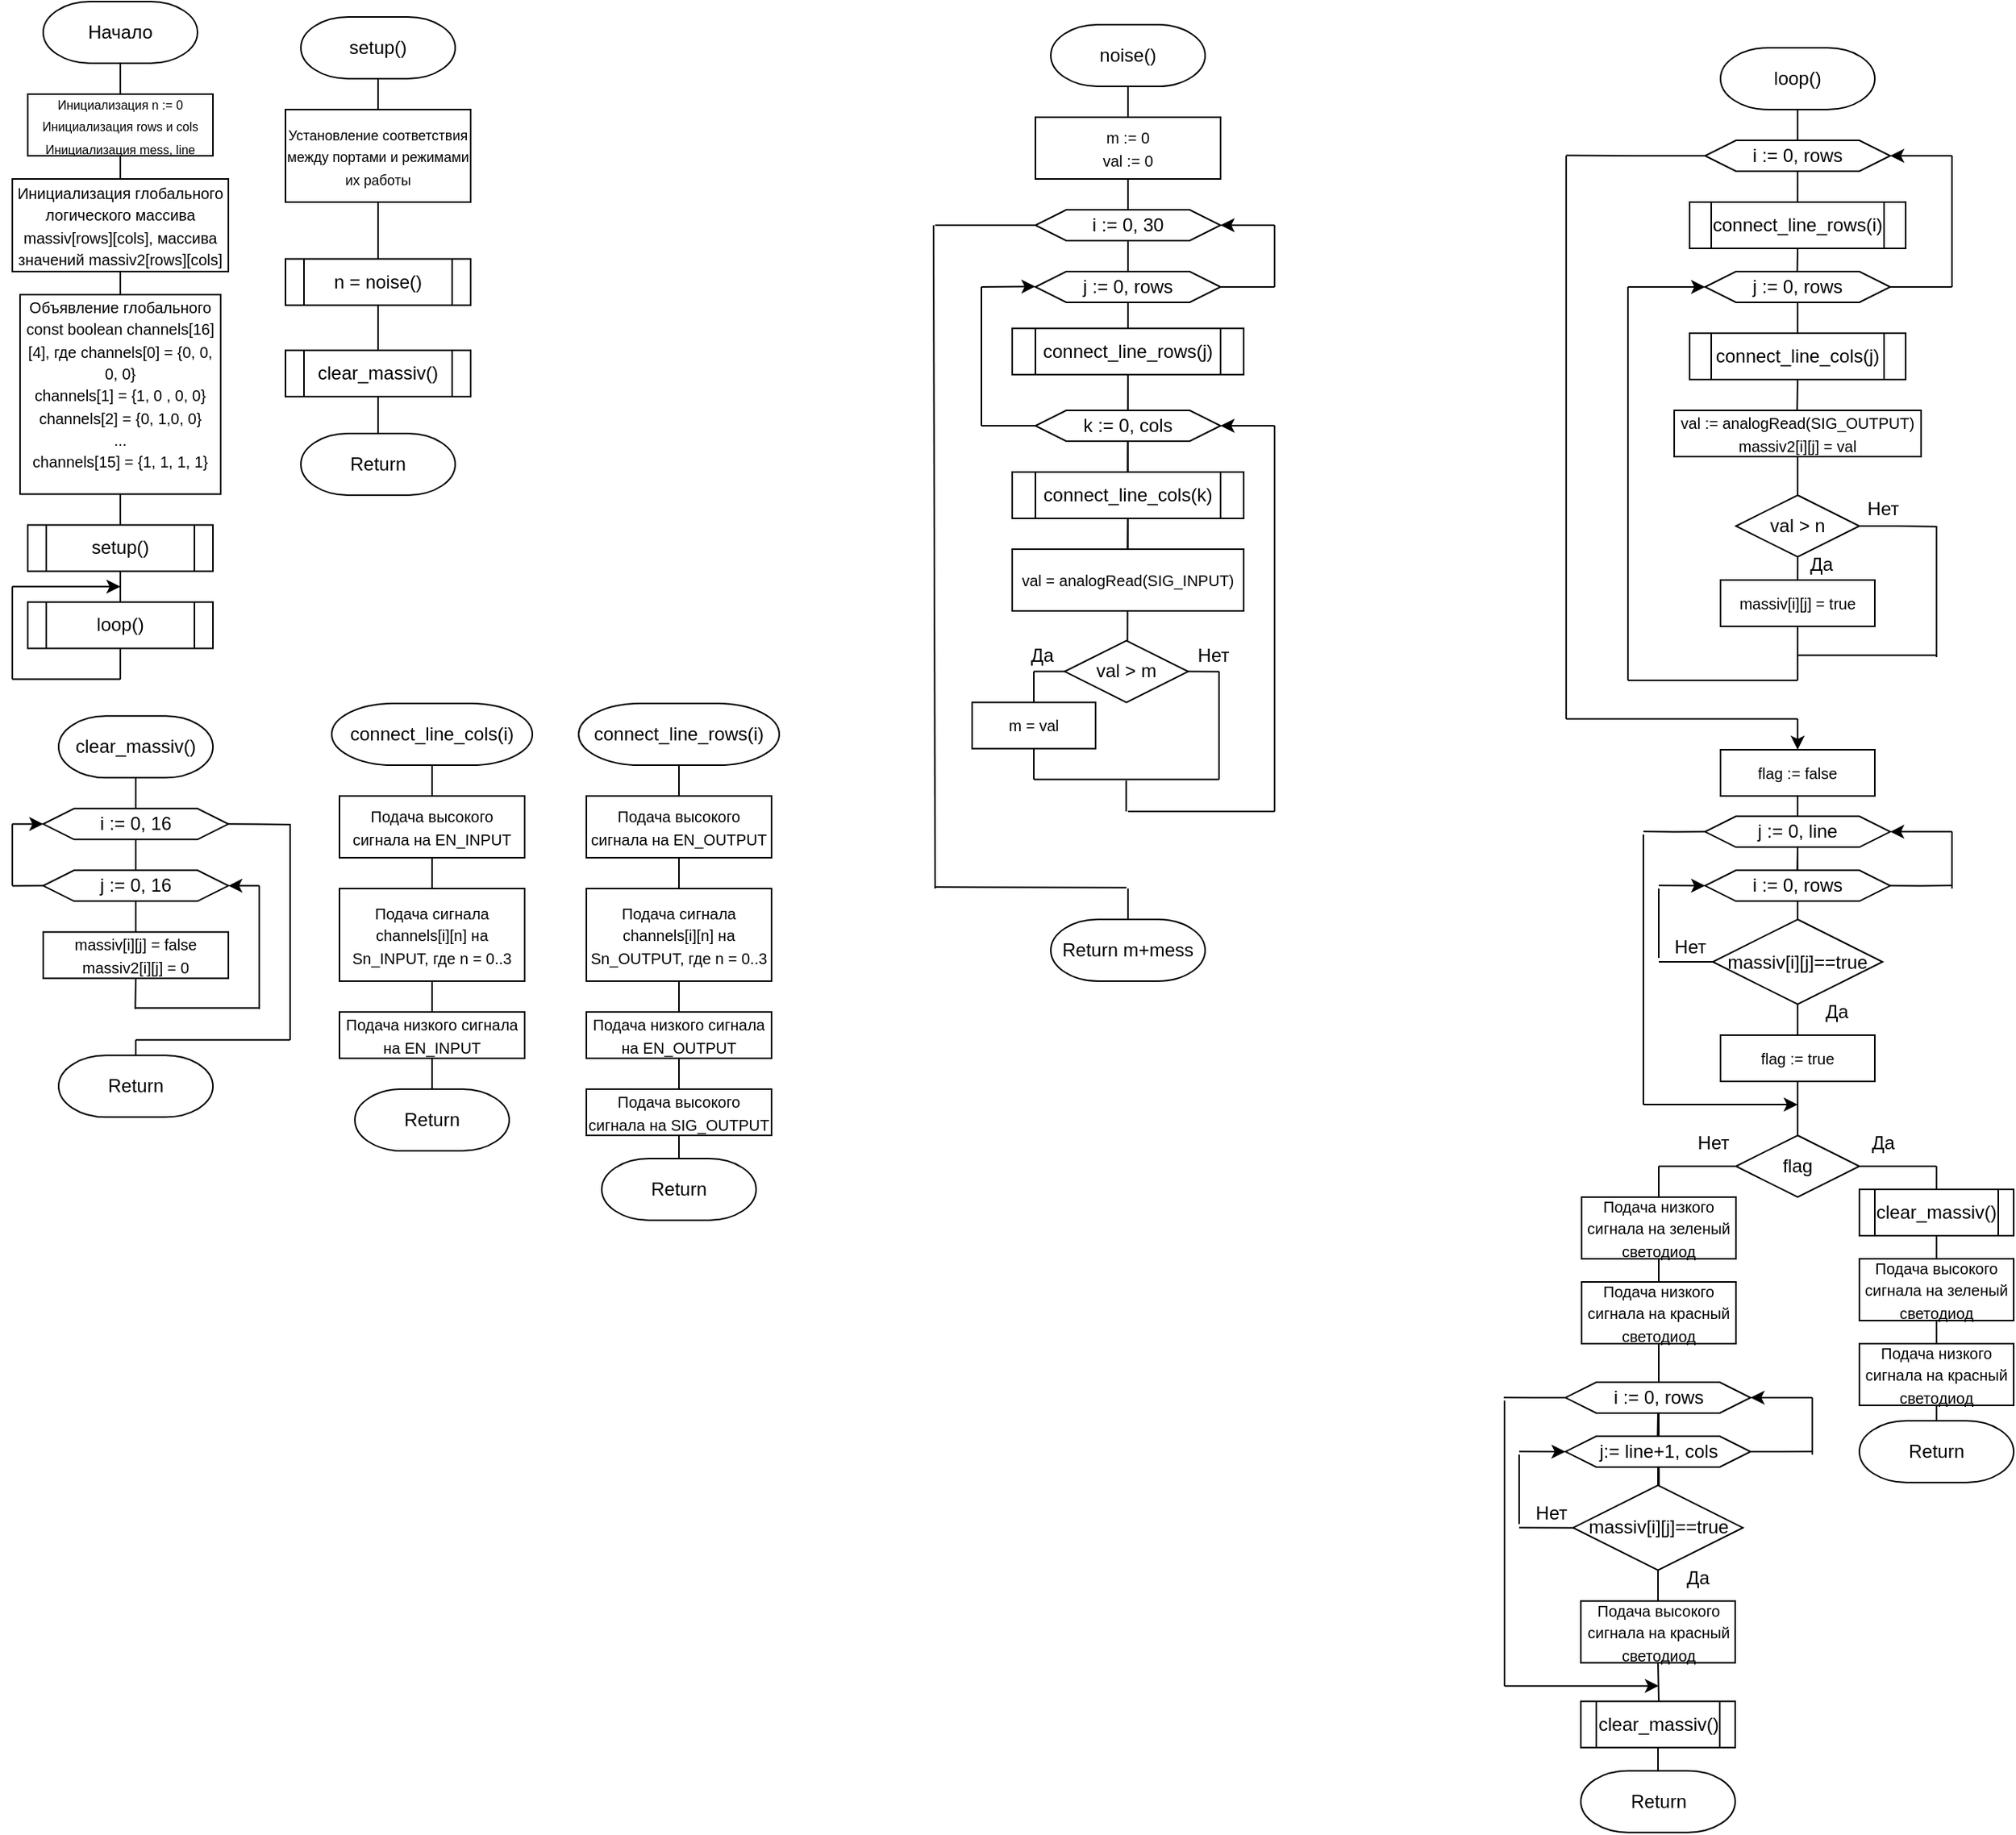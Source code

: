 <mxfile version="16.0.0" type="device"><diagram id="8kyTUhNMCRyWUVqVg9xm" name="Page-1"><mxGraphModel dx="2306" dy="1532" grid="1" gridSize="5" guides="1" tooltips="1" connect="1" arrows="1" fold="1" page="1" pageScale="1" pageWidth="827" pageHeight="1169" math="0" shadow="0"><root><mxCell id="0"/><mxCell id="1" parent="0"/><mxCell id="zZtaFJtEICCM5j9h15Vh-9" style="edgeStyle=orthogonalEdgeStyle;rounded=0;orthogonalLoop=1;jettySize=auto;html=1;entryX=0.5;entryY=0;entryDx=0;entryDy=0;endArrow=none;endFill=0;" parent="1" source="zZtaFJtEICCM5j9h15Vh-1" target="zZtaFJtEICCM5j9h15Vh-8" edge="1"><mxGeometry relative="1" as="geometry"/></mxCell><mxCell id="zZtaFJtEICCM5j9h15Vh-1" value="Начало" style="strokeWidth=1;html=1;shape=mxgraph.flowchart.terminator;whiteSpace=wrap;" parent="1" vertex="1"><mxGeometry x="-807" y="-10" width="100" height="40" as="geometry"/></mxCell><mxCell id="zZtaFJtEICCM5j9h15Vh-5" style="edgeStyle=orthogonalEdgeStyle;rounded=0;orthogonalLoop=1;jettySize=auto;html=1;exitX=0.5;exitY=1;exitDx=0;exitDy=0;exitPerimeter=0;entryX=0.5;entryY=0;entryDx=0;entryDy=0;endArrow=none;endFill=0;" parent="1" source="zZtaFJtEICCM5j9h15Vh-3" target="zZtaFJtEICCM5j9h15Vh-4" edge="1"><mxGeometry relative="1" as="geometry"/></mxCell><mxCell id="zZtaFJtEICCM5j9h15Vh-3" value="setup()" style="strokeWidth=1;html=1;shape=mxgraph.flowchart.terminator;whiteSpace=wrap;" parent="1" vertex="1"><mxGeometry x="-640" width="100" height="40" as="geometry"/></mxCell><mxCell id="zZtaFJtEICCM5j9h15Vh-7" style="edgeStyle=orthogonalEdgeStyle;rounded=0;orthogonalLoop=1;jettySize=auto;html=1;exitX=0.5;exitY=1;exitDx=0;exitDy=0;entryX=0.5;entryY=0;entryDx=0;entryDy=0;endArrow=none;endFill=0;" parent="1" source="zZtaFJtEICCM5j9h15Vh-4" target="zZtaFJtEICCM5j9h15Vh-6" edge="1"><mxGeometry relative="1" as="geometry"/></mxCell><mxCell id="zZtaFJtEICCM5j9h15Vh-4" value="&lt;font style=&quot;font-size: 9px&quot;&gt;Инициирование последовательного канала передачи со скоростью 9600 бод&lt;/font&gt;" style="rounded=0;whiteSpace=wrap;html=1;strokeWidth=1;" parent="1" vertex="1"><mxGeometry x="-650" y="60" width="120" height="60" as="geometry"/></mxCell><mxCell id="zZtaFJtEICCM5j9h15Vh-14" style="edgeStyle=orthogonalEdgeStyle;rounded=0;orthogonalLoop=1;jettySize=auto;html=1;exitX=0.5;exitY=1;exitDx=0;exitDy=0;entryX=0.5;entryY=0;entryDx=0;entryDy=0;endArrow=none;endFill=0;" parent="1" source="zZtaFJtEICCM5j9h15Vh-6" target="zZtaFJtEICCM5j9h15Vh-11" edge="1"><mxGeometry relative="1" as="geometry"/></mxCell><mxCell id="zZtaFJtEICCM5j9h15Vh-6" value="&lt;font style=&quot;font-size: 9px&quot;&gt;Установление соответствия между портами и режимами их работы&lt;/font&gt;" style="rounded=0;whiteSpace=wrap;html=1;strokeWidth=1;" parent="1" vertex="1"><mxGeometry x="-650" y="60" width="120" height="60" as="geometry"/></mxCell><mxCell id="zZtaFJtEICCM5j9h15Vh-13" style="edgeStyle=orthogonalEdgeStyle;rounded=0;orthogonalLoop=1;jettySize=auto;html=1;exitX=0.5;exitY=1;exitDx=0;exitDy=0;entryX=0.5;entryY=0;entryDx=0;entryDy=0;endArrow=none;endFill=0;" parent="1" source="zZtaFJtEICCM5j9h15Vh-8" target="zZtaFJtEICCM5j9h15Vh-12" edge="1"><mxGeometry relative="1" as="geometry"/></mxCell><mxCell id="zZtaFJtEICCM5j9h15Vh-8" value="&lt;font style=&quot;font-size: 8px&quot;&gt;Инициализация n := 0&lt;br&gt;Инициализация&amp;nbsp;rows и cols&lt;br&gt;Инициализация&amp;nbsp;mess, line&lt;br&gt;&lt;/font&gt;" style="rounded=0;whiteSpace=wrap;html=1;strokeWidth=1;" parent="1" vertex="1"><mxGeometry x="-817" y="50" width="120" height="40" as="geometry"/></mxCell><mxCell id="zZtaFJtEICCM5j9h15Vh-16" style="edgeStyle=orthogonalEdgeStyle;rounded=0;orthogonalLoop=1;jettySize=auto;html=1;exitX=0.5;exitY=1;exitDx=0;exitDy=0;entryX=0.5;entryY=0;entryDx=0;entryDy=0;entryPerimeter=0;endArrow=none;endFill=0;" parent="1" source="zZtaFJtEICCM5j9h15Vh-11" target="zZtaFJtEICCM5j9h15Vh-15" edge="1"><mxGeometry relative="1" as="geometry"/></mxCell><mxCell id="zZtaFJtEICCM5j9h15Vh-11" value="clear_massiv()" style="shape=process;whiteSpace=wrap;html=1;backgroundOutline=1;strokeWidth=1;" parent="1" vertex="1"><mxGeometry x="-650" y="216.12" width="120" height="30" as="geometry"/></mxCell><mxCell id="zZtaFJtEICCM5j9h15Vh-64" style="edgeStyle=orthogonalEdgeStyle;rounded=0;orthogonalLoop=1;jettySize=auto;html=1;exitX=0.5;exitY=1;exitDx=0;exitDy=0;endArrow=none;endFill=0;startArrow=none;" parent="1" source="xF6emcSsk-DBrakqkhx1-1" edge="1"><mxGeometry relative="1" as="geometry"><mxPoint x="-757" y="429.29" as="targetPoint"/></mxGeometry></mxCell><mxCell id="zZtaFJtEICCM5j9h15Vh-12" value="&lt;font size=&quot;1&quot;&gt;Объявление глобального const boolean channels[16][4], где channels[0] = {0, 0, 0, 0}&lt;br&gt;channels[1] = {1, 0 , 0, 0}&lt;br&gt;channels[2] = {0, 1,0, 0}&lt;br&gt;...&lt;br&gt;&lt;/font&gt;&lt;span style=&quot;font-size: x-small&quot;&gt;channels[15] = {1, 1, 1, 1}&lt;/span&gt;&lt;font size=&quot;1&quot;&gt;&lt;br&gt;&lt;br&gt;&lt;/font&gt;" style="rounded=0;whiteSpace=wrap;html=1;strokeWidth=1;" parent="1" vertex="1"><mxGeometry x="-822" y="180" width="130" height="129.29" as="geometry"/></mxCell><mxCell id="zZtaFJtEICCM5j9h15Vh-15" value="Return" style="strokeWidth=1;html=1;shape=mxgraph.flowchart.terminator;whiteSpace=wrap;" parent="1" vertex="1"><mxGeometry x="-640" y="270" width="100" height="40" as="geometry"/></mxCell><mxCell id="zZtaFJtEICCM5j9h15Vh-19" style="edgeStyle=orthogonalEdgeStyle;rounded=0;orthogonalLoop=1;jettySize=auto;html=1;entryX=0.5;entryY=0;entryDx=0;entryDy=0;endArrow=none;endFill=0;" parent="1" source="zZtaFJtEICCM5j9h15Vh-17" target="zZtaFJtEICCM5j9h15Vh-18" edge="1"><mxGeometry relative="1" as="geometry"/></mxCell><mxCell id="zZtaFJtEICCM5j9h15Vh-17" value="noise()" style="strokeWidth=1;html=1;shape=mxgraph.flowchart.terminator;whiteSpace=wrap;" parent="1" vertex="1"><mxGeometry x="-154" y="5" width="100" height="40" as="geometry"/></mxCell><mxCell id="zZtaFJtEICCM5j9h15Vh-21" style="edgeStyle=orthogonalEdgeStyle;rounded=0;orthogonalLoop=1;jettySize=auto;html=1;exitX=0.5;exitY=1;exitDx=0;exitDy=0;entryX=0.5;entryY=0;entryDx=0;entryDy=0;endArrow=none;endFill=0;" parent="1" source="zZtaFJtEICCM5j9h15Vh-18" edge="1"><mxGeometry relative="1" as="geometry"><mxPoint x="-104" y="125" as="targetPoint"/></mxGeometry></mxCell><mxCell id="zZtaFJtEICCM5j9h15Vh-18" value="&lt;font size=&quot;1&quot;&gt;m := 0&lt;br&gt;val := 0&lt;br&gt;&lt;/font&gt;" style="rounded=0;whiteSpace=wrap;html=1;strokeWidth=1;" parent="1" vertex="1"><mxGeometry x="-164" y="65" width="120" height="40" as="geometry"/></mxCell><mxCell id="zZtaFJtEICCM5j9h15Vh-23" style="edgeStyle=orthogonalEdgeStyle;rounded=0;orthogonalLoop=1;jettySize=auto;html=1;exitX=0.5;exitY=1;exitDx=0;exitDy=0;entryX=0.5;entryY=0;entryDx=0;entryDy=0;endArrow=none;endFill=0;" parent="1" target="zZtaFJtEICCM5j9h15Vh-22" edge="1"><mxGeometry relative="1" as="geometry"><mxPoint x="-104" y="105" as="sourcePoint"/></mxGeometry></mxCell><mxCell id="zZtaFJtEICCM5j9h15Vh-24" style="edgeStyle=orthogonalEdgeStyle;rounded=0;orthogonalLoop=1;jettySize=auto;html=1;exitX=0.5;exitY=1;exitDx=0;exitDy=0;endArrow=none;endFill=0;" parent="1" source="zZtaFJtEICCM5j9h15Vh-22" edge="1"><mxGeometry relative="1" as="geometry"><mxPoint x="-104.333" y="305" as="targetPoint"/></mxGeometry></mxCell><mxCell id="6ilfWoMQFuUB5bi4aClI-35" style="edgeStyle=orthogonalEdgeStyle;rounded=0;orthogonalLoop=1;jettySize=auto;html=1;exitX=0;exitY=0.5;exitDx=0;exitDy=0;startArrow=none;startFill=0;endArrow=none;endFill=0;" parent="1" source="zZtaFJtEICCM5j9h15Vh-22" edge="1"><mxGeometry relative="1" as="geometry"><mxPoint x="-229" y="135" as="targetPoint"/></mxGeometry></mxCell><mxCell id="zZtaFJtEICCM5j9h15Vh-22" value="i := 0, 30" style="shape=hexagon;perimeter=hexagonPerimeter2;whiteSpace=wrap;html=1;fixedSize=1;strokeWidth=1;" parent="1" vertex="1"><mxGeometry x="-164" y="125" width="120" height="20" as="geometry"/></mxCell><mxCell id="zZtaFJtEICCM5j9h15Vh-26" style="edgeStyle=orthogonalEdgeStyle;rounded=0;orthogonalLoop=1;jettySize=auto;html=1;exitX=0.5;exitY=1;exitDx=0;exitDy=0;endArrow=none;endFill=0;startArrow=none;" parent="1" source="zZtaFJtEICCM5j9h15Vh-27" edge="1"><mxGeometry relative="1" as="geometry"><mxPoint x="-104.333" y="355" as="targetPoint"/></mxGeometry></mxCell><mxCell id="zZtaFJtEICCM5j9h15Vh-28" style="edgeStyle=orthogonalEdgeStyle;rounded=0;orthogonalLoop=1;jettySize=auto;html=1;exitX=0.5;exitY=1;exitDx=0;exitDy=0;endArrow=none;endFill=0;" parent="1" source="zZtaFJtEICCM5j9h15Vh-27" edge="1"><mxGeometry relative="1" as="geometry"><mxPoint x="-104.333" y="405" as="targetPoint"/></mxGeometry></mxCell><mxCell id="6ilfWoMQFuUB5bi4aClI-32" style="edgeStyle=orthogonalEdgeStyle;rounded=0;orthogonalLoop=1;jettySize=auto;html=1;exitX=1;exitY=0.5;exitDx=0;exitDy=0;startArrow=none;startFill=0;endArrow=none;endFill=0;" parent="1" source="zZtaFJtEICCM5j9h15Vh-25" edge="1"><mxGeometry relative="1" as="geometry"><mxPoint x="-9" y="175" as="targetPoint"/></mxGeometry></mxCell><mxCell id="zZtaFJtEICCM5j9h15Vh-25" value="j := 0, rows" style="shape=hexagon;perimeter=hexagonPerimeter2;whiteSpace=wrap;html=1;fixedSize=1;strokeWidth=1;" parent="1" vertex="1"><mxGeometry x="-164" y="165" width="120" height="20" as="geometry"/></mxCell><mxCell id="zZtaFJtEICCM5j9h15Vh-29" value="&lt;font size=&quot;1&quot;&gt;val =&amp;nbsp;analogRead(SIG_INPUT)&lt;/font&gt;" style="rounded=0;whiteSpace=wrap;html=1;strokeWidth=1;" parent="1" vertex="1"><mxGeometry x="-179" y="345" width="150" height="40" as="geometry"/></mxCell><mxCell id="zZtaFJtEICCM5j9h15Vh-32" style="edgeStyle=orthogonalEdgeStyle;rounded=0;orthogonalLoop=1;jettySize=auto;html=1;exitX=0;exitY=0.5;exitDx=0;exitDy=0;endArrow=none;endFill=0;" parent="1" source="zZtaFJtEICCM5j9h15Vh-31" edge="1"><mxGeometry relative="1" as="geometry"><mxPoint x="-165" y="424.623" as="targetPoint"/></mxGeometry></mxCell><mxCell id="zZtaFJtEICCM5j9h15Vh-34" style="edgeStyle=orthogonalEdgeStyle;rounded=0;orthogonalLoop=1;jettySize=auto;html=1;exitX=1;exitY=0.5;exitDx=0;exitDy=0;endArrow=none;endFill=0;" parent="1" source="zZtaFJtEICCM5j9h15Vh-31" edge="1"><mxGeometry relative="1" as="geometry"><mxPoint x="-45" y="424.324" as="targetPoint"/></mxGeometry></mxCell><mxCell id="zZtaFJtEICCM5j9h15Vh-31" value="val &amp;gt; m" style="rhombus;whiteSpace=wrap;html=1;strokeWidth=1;" parent="1" vertex="1"><mxGeometry x="-145" y="404.29" width="80" height="40" as="geometry"/></mxCell><mxCell id="zZtaFJtEICCM5j9h15Vh-33" value="Да" style="text;html=1;align=center;verticalAlign=middle;resizable=0;points=[];autosize=1;strokeColor=none;" parent="1" vertex="1"><mxGeometry x="-175" y="404.29" width="30" height="20" as="geometry"/></mxCell><mxCell id="zZtaFJtEICCM5j9h15Vh-35" value="Нет" style="text;html=1;align=center;verticalAlign=middle;resizable=0;points=[];autosize=1;strokeColor=none;" parent="1" vertex="1"><mxGeometry x="-69" y="404.29" width="40" height="20" as="geometry"/></mxCell><mxCell id="zZtaFJtEICCM5j9h15Vh-36" value="" style="endArrow=none;html=1;" parent="1" edge="1"><mxGeometry width="50" height="50" relative="1" as="geometry"><mxPoint x="-165" y="444.29" as="sourcePoint"/><mxPoint x="-165" y="424.29" as="targetPoint"/></mxGeometry></mxCell><mxCell id="zZtaFJtEICCM5j9h15Vh-40" style="edgeStyle=orthogonalEdgeStyle;rounded=0;orthogonalLoop=1;jettySize=auto;html=1;exitX=0.5;exitY=1;exitDx=0;exitDy=0;endArrow=none;endFill=0;" parent="1" source="zZtaFJtEICCM5j9h15Vh-37" edge="1"><mxGeometry relative="1" as="geometry"><mxPoint x="-165.034" y="494.29" as="targetPoint"/></mxGeometry></mxCell><mxCell id="zZtaFJtEICCM5j9h15Vh-37" value="&lt;font size=&quot;1&quot;&gt;m = val&lt;br&gt;&lt;/font&gt;" style="rounded=0;whiteSpace=wrap;html=1;strokeWidth=1;" parent="1" vertex="1"><mxGeometry x="-205" y="444.29" width="80" height="30" as="geometry"/></mxCell><mxCell id="zZtaFJtEICCM5j9h15Vh-38" value="" style="endArrow=none;html=1;" parent="1" edge="1"><mxGeometry width="50" height="50" relative="1" as="geometry"><mxPoint x="-45" y="494.29" as="sourcePoint"/><mxPoint x="-45" y="424.29" as="targetPoint"/></mxGeometry></mxCell><mxCell id="zZtaFJtEICCM5j9h15Vh-39" value="" style="endArrow=none;html=1;" parent="1" edge="1"><mxGeometry width="50" height="50" relative="1" as="geometry"><mxPoint x="-165" y="494.29" as="sourcePoint"/><mxPoint x="-45" y="494.29" as="targetPoint"/></mxGeometry></mxCell><mxCell id="zZtaFJtEICCM5j9h15Vh-41" value="" style="endArrow=none;html=1;" parent="1" edge="1"><mxGeometry width="50" height="50" relative="1" as="geometry"><mxPoint x="-105.17" y="515" as="sourcePoint"/><mxPoint x="-105.17" y="495" as="targetPoint"/></mxGeometry></mxCell><mxCell id="zZtaFJtEICCM5j9h15Vh-43" value="" style="endArrow=none;html=1;" parent="1" edge="1"><mxGeometry width="50" height="50" relative="1" as="geometry"><mxPoint x="-9" y="515" as="sourcePoint"/><mxPoint x="-9" y="265" as="targetPoint"/></mxGeometry></mxCell><mxCell id="zZtaFJtEICCM5j9h15Vh-27" value="connect_line_rows(j)" style="shape=process;whiteSpace=wrap;html=1;backgroundOutline=1;strokeWidth=1;" parent="1" vertex="1"><mxGeometry x="-179" y="201.83" width="150" height="30" as="geometry"/></mxCell><mxCell id="zZtaFJtEICCM5j9h15Vh-57" value="" style="endArrow=classic;html=1;" parent="1" edge="1"><mxGeometry width="50" height="50" relative="1" as="geometry"><mxPoint x="-199" y="175" as="sourcePoint"/><mxPoint x="-164" y="174.71" as="targetPoint"/></mxGeometry></mxCell><mxCell id="zZtaFJtEICCM5j9h15Vh-59" value="" style="endArrow=none;html=1;" parent="1" edge="1"><mxGeometry width="50" height="50" relative="1" as="geometry"><mxPoint x="-229" y="565" as="sourcePoint"/><mxPoint x="-230" y="135" as="targetPoint"/></mxGeometry></mxCell><mxCell id="zZtaFJtEICCM5j9h15Vh-60" value="" style="endArrow=none;html=1;" parent="1" edge="1"><mxGeometry width="50" height="50" relative="1" as="geometry"><mxPoint x="-229" y="564" as="sourcePoint"/><mxPoint x="-105" y="564.41" as="targetPoint"/></mxGeometry></mxCell><mxCell id="zZtaFJtEICCM5j9h15Vh-61" value="" style="endArrow=none;html=1;" parent="1" edge="1"><mxGeometry width="50" height="50" relative="1" as="geometry"><mxPoint x="-104" y="575" as="sourcePoint"/><mxPoint x="-104" y="565" as="targetPoint"/></mxGeometry></mxCell><mxCell id="zZtaFJtEICCM5j9h15Vh-62" value="Return m+mess" style="strokeWidth=1;html=1;shape=mxgraph.flowchart.terminator;whiteSpace=wrap;" parent="1" vertex="1"><mxGeometry x="-154" y="585" width="100" height="40" as="geometry"/></mxCell><mxCell id="zZtaFJtEICCM5j9h15Vh-72" style="edgeStyle=orthogonalEdgeStyle;rounded=0;orthogonalLoop=1;jettySize=auto;html=1;exitX=0.5;exitY=1;exitDx=0;exitDy=0;exitPerimeter=0;entryX=0.5;entryY=0;entryDx=0;entryDy=0;endArrow=none;endFill=0;" parent="1" source="zZtaFJtEICCM5j9h15Vh-63" target="zZtaFJtEICCM5j9h15Vh-70" edge="1"><mxGeometry relative="1" as="geometry"/></mxCell><mxCell id="zZtaFJtEICCM5j9h15Vh-63" value="connect_line_cols(i)" style="strokeWidth=1;html=1;shape=mxgraph.flowchart.terminator;whiteSpace=wrap;" parent="1" vertex="1"><mxGeometry x="-620" y="445" width="130" height="40" as="geometry"/></mxCell><mxCell id="zZtaFJtEICCM5j9h15Vh-65" value="loop()" style="shape=process;whiteSpace=wrap;html=1;backgroundOutline=1;strokeWidth=1;" parent="1" vertex="1"><mxGeometry x="-817" y="379.29" width="120" height="30" as="geometry"/></mxCell><mxCell id="zZtaFJtEICCM5j9h15Vh-66" value="" style="endArrow=none;html=1;entryX=0.5;entryY=1;entryDx=0;entryDy=0;" parent="1" target="zZtaFJtEICCM5j9h15Vh-65" edge="1"><mxGeometry width="50" height="50" relative="1" as="geometry"><mxPoint x="-757" y="429.29" as="sourcePoint"/><mxPoint x="-757" y="469.29" as="targetPoint"/></mxGeometry></mxCell><mxCell id="zZtaFJtEICCM5j9h15Vh-67" value="" style="endArrow=none;html=1;" parent="1" edge="1"><mxGeometry width="50" height="50" relative="1" as="geometry"><mxPoint x="-827" y="429.29" as="sourcePoint"/><mxPoint x="-757" y="429.29" as="targetPoint"/></mxGeometry></mxCell><mxCell id="zZtaFJtEICCM5j9h15Vh-68" value="" style="endArrow=none;html=1;" parent="1" edge="1"><mxGeometry width="50" height="50" relative="1" as="geometry"><mxPoint x="-827" y="429.29" as="sourcePoint"/><mxPoint x="-827" y="369.29" as="targetPoint"/></mxGeometry></mxCell><mxCell id="zZtaFJtEICCM5j9h15Vh-69" value="" style="endArrow=classic;html=1;" parent="1" edge="1"><mxGeometry width="50" height="50" relative="1" as="geometry"><mxPoint x="-827" y="369.29" as="sourcePoint"/><mxPoint x="-757" y="369.29" as="targetPoint"/></mxGeometry></mxCell><mxCell id="zZtaFJtEICCM5j9h15Vh-74" style="edgeStyle=orthogonalEdgeStyle;rounded=0;orthogonalLoop=1;jettySize=auto;html=1;exitX=0.5;exitY=1;exitDx=0;exitDy=0;entryX=0.5;entryY=0;entryDx=0;entryDy=0;endArrow=none;endFill=0;" parent="1" source="zZtaFJtEICCM5j9h15Vh-70" target="zZtaFJtEICCM5j9h15Vh-73" edge="1"><mxGeometry relative="1" as="geometry"/></mxCell><mxCell id="zZtaFJtEICCM5j9h15Vh-70" value="&lt;font size=&quot;1&quot;&gt;Подача высокого сигнала на EN_INPUT&lt;/font&gt;" style="rounded=0;whiteSpace=wrap;html=1;strokeWidth=1;" parent="1" vertex="1"><mxGeometry x="-615" y="505.0" width="120" height="40" as="geometry"/></mxCell><mxCell id="zZtaFJtEICCM5j9h15Vh-78" style="edgeStyle=orthogonalEdgeStyle;rounded=0;orthogonalLoop=1;jettySize=auto;html=1;exitX=0.5;exitY=1;exitDx=0;exitDy=0;entryX=0.5;entryY=0;entryDx=0;entryDy=0;endArrow=none;endFill=0;" parent="1" source="zZtaFJtEICCM5j9h15Vh-73" target="zZtaFJtEICCM5j9h15Vh-75" edge="1"><mxGeometry relative="1" as="geometry"/></mxCell><mxCell id="zZtaFJtEICCM5j9h15Vh-73" value="&lt;font size=&quot;1&quot;&gt;Подача сигнала channels[i][n] на Sn_INPUT, где n = 0..3&lt;/font&gt;" style="rounded=0;whiteSpace=wrap;html=1;strokeWidth=1;" parent="1" vertex="1"><mxGeometry x="-615" y="565" width="120" height="60" as="geometry"/></mxCell><mxCell id="zZtaFJtEICCM5j9h15Vh-77" style="edgeStyle=orthogonalEdgeStyle;rounded=0;orthogonalLoop=1;jettySize=auto;html=1;exitX=0.5;exitY=1;exitDx=0;exitDy=0;entryX=0.5;entryY=0;entryDx=0;entryDy=0;endArrow=none;endFill=0;" parent="1" source="zZtaFJtEICCM5j9h15Vh-75" edge="1"><mxGeometry relative="1" as="geometry"><mxPoint x="-555" y="695" as="targetPoint"/></mxGeometry></mxCell><mxCell id="zZtaFJtEICCM5j9h15Vh-75" value="&lt;font size=&quot;1&quot;&gt;Подача низкого сигнала на EN_INPUT&lt;/font&gt;" style="rounded=0;whiteSpace=wrap;html=1;strokeWidth=1;" parent="1" vertex="1"><mxGeometry x="-615" y="645" width="120" height="30" as="geometry"/></mxCell><mxCell id="zZtaFJtEICCM5j9h15Vh-83" value="Return" style="strokeWidth=1;html=1;shape=mxgraph.flowchart.terminator;whiteSpace=wrap;" parent="1" vertex="1"><mxGeometry x="-605" y="695" width="100" height="40" as="geometry"/></mxCell><mxCell id="zZtaFJtEICCM5j9h15Vh-87" style="edgeStyle=orthogonalEdgeStyle;rounded=0;orthogonalLoop=1;jettySize=auto;html=1;exitX=0.5;exitY=1;exitDx=0;exitDy=0;exitPerimeter=0;entryX=0.5;entryY=0;entryDx=0;entryDy=0;endArrow=none;endFill=0;" parent="1" source="zZtaFJtEICCM5j9h15Vh-85" target="zZtaFJtEICCM5j9h15Vh-86" edge="1"><mxGeometry relative="1" as="geometry"/></mxCell><mxCell id="zZtaFJtEICCM5j9h15Vh-85" value="loop()" style="strokeWidth=1;html=1;shape=mxgraph.flowchart.terminator;whiteSpace=wrap;" parent="1" vertex="1"><mxGeometry x="280" y="20" width="100" height="40" as="geometry"/></mxCell><mxCell id="zZtaFJtEICCM5j9h15Vh-88" style="edgeStyle=orthogonalEdgeStyle;rounded=0;orthogonalLoop=1;jettySize=auto;html=1;exitX=0.5;exitY=1;exitDx=0;exitDy=0;endArrow=none;endFill=0;" parent="1" source="zZtaFJtEICCM5j9h15Vh-86" edge="1"><mxGeometry relative="1" as="geometry"><mxPoint x="329.966" y="120" as="targetPoint"/></mxGeometry></mxCell><mxCell id="xF6emcSsk-DBrakqkhx1-50" style="edgeStyle=orthogonalEdgeStyle;rounded=0;orthogonalLoop=1;jettySize=auto;html=1;exitX=0;exitY=0.5;exitDx=0;exitDy=0;endArrow=none;endFill=0;" parent="1" source="zZtaFJtEICCM5j9h15Vh-86" edge="1"><mxGeometry relative="1" as="geometry"><mxPoint x="180" y="89.765" as="targetPoint"/></mxGeometry></mxCell><mxCell id="zZtaFJtEICCM5j9h15Vh-86" value="i := 0, rows" style="shape=hexagon;perimeter=hexagonPerimeter2;whiteSpace=wrap;html=1;fixedSize=1;strokeWidth=1;" parent="1" vertex="1"><mxGeometry x="270" y="80" width="120" height="20" as="geometry"/></mxCell><mxCell id="zZtaFJtEICCM5j9h15Vh-90" style="edgeStyle=orthogonalEdgeStyle;rounded=0;orthogonalLoop=1;jettySize=auto;html=1;exitX=0.5;exitY=1;exitDx=0;exitDy=0;endArrow=none;endFill=0;" parent="1" source="zZtaFJtEICCM5j9h15Vh-89" edge="1"><mxGeometry relative="1" as="geometry"><mxPoint x="329.667" y="170" as="targetPoint"/></mxGeometry></mxCell><mxCell id="zZtaFJtEICCM5j9h15Vh-89" value="connect_line_rows(i)" style="shape=process;whiteSpace=wrap;html=1;backgroundOutline=1;strokeWidth=1;" parent="1" vertex="1"><mxGeometry x="260" y="120" width="140" height="30" as="geometry"/></mxCell><mxCell id="zZtaFJtEICCM5j9h15Vh-93" style="edgeStyle=orthogonalEdgeStyle;rounded=0;orthogonalLoop=1;jettySize=auto;html=1;exitX=0.5;exitY=1;exitDx=0;exitDy=0;entryX=0.5;entryY=0;entryDx=0;entryDy=0;endArrow=none;endFill=0;" parent="1" source="zZtaFJtEICCM5j9h15Vh-91" target="zZtaFJtEICCM5j9h15Vh-92" edge="1"><mxGeometry relative="1" as="geometry"/></mxCell><mxCell id="zZtaFJtEICCM5j9h15Vh-91" value="&lt;font size=&quot;1&quot;&gt;val :=&amp;nbsp;analogRead(SIG_OUTPUT)&lt;br&gt;massiv2[i][j] = val&lt;br&gt;&lt;/font&gt;" style="rounded=0;whiteSpace=wrap;html=1;strokeWidth=1;" parent="1" vertex="1"><mxGeometry x="250" y="255" width="160" height="30" as="geometry"/></mxCell><mxCell id="xF6emcSsk-DBrakqkhx1-33" style="edgeStyle=orthogonalEdgeStyle;rounded=0;orthogonalLoop=1;jettySize=auto;html=1;exitX=0.5;exitY=1;exitDx=0;exitDy=0;endArrow=none;endFill=0;" parent="1" edge="1"><mxGeometry relative="1" as="geometry"><mxPoint x="330.001" y="365" as="targetPoint"/><mxPoint x="330.06" y="345" as="sourcePoint"/></mxGeometry></mxCell><mxCell id="YkTOVpLYQljzUp2-gKps-41" style="edgeStyle=orthogonalEdgeStyle;rounded=0;orthogonalLoop=1;jettySize=auto;html=1;exitX=1;exitY=0.5;exitDx=0;exitDy=0;endArrow=none;endFill=0;" parent="1" source="zZtaFJtEICCM5j9h15Vh-92" edge="1"><mxGeometry relative="1" as="geometry"><mxPoint x="420" y="330.345" as="targetPoint"/></mxGeometry></mxCell><mxCell id="zZtaFJtEICCM5j9h15Vh-92" value="val &amp;gt; n" style="rhombus;whiteSpace=wrap;html=1;strokeWidth=1;" parent="1" vertex="1"><mxGeometry x="290" y="310" width="80" height="40" as="geometry"/></mxCell><mxCell id="zZtaFJtEICCM5j9h15Vh-95" value="Да" style="text;html=1;align=center;verticalAlign=middle;resizable=0;points=[];autosize=1;strokeColor=none;" parent="1" vertex="1"><mxGeometry x="330" y="345" width="30" height="20" as="geometry"/></mxCell><mxCell id="xF6emcSsk-DBrakqkhx1-1" value="setup()" style="shape=process;whiteSpace=wrap;html=1;backgroundOutline=1;strokeWidth=1;" parent="1" vertex="1"><mxGeometry x="-817" y="329.29" width="120" height="30" as="geometry"/></mxCell><mxCell id="xF6emcSsk-DBrakqkhx1-2" value="" style="edgeStyle=orthogonalEdgeStyle;rounded=0;orthogonalLoop=1;jettySize=auto;html=1;exitX=0.5;exitY=1;exitDx=0;exitDy=0;endArrow=none;endFill=0;" parent="1" source="zZtaFJtEICCM5j9h15Vh-12" target="xF6emcSsk-DBrakqkhx1-1" edge="1"><mxGeometry relative="1" as="geometry"><mxPoint x="-757" y="429.29" as="targetPoint"/><mxPoint x="-757" y="309.29" as="sourcePoint"/></mxGeometry></mxCell><mxCell id="xF6emcSsk-DBrakqkhx1-6" style="edgeStyle=orthogonalEdgeStyle;rounded=0;orthogonalLoop=1;jettySize=auto;html=1;exitX=0.5;exitY=1;exitDx=0;exitDy=0;endArrow=none;endFill=0;" parent="1" source="xF6emcSsk-DBrakqkhx1-3" edge="1"><mxGeometry relative="1" as="geometry"><mxPoint x="330" y="430" as="targetPoint"/></mxGeometry></mxCell><mxCell id="xF6emcSsk-DBrakqkhx1-3" value="&lt;font size=&quot;1&quot;&gt;massiv[i][j] = true&lt;br&gt;&lt;/font&gt;" style="rounded=0;whiteSpace=wrap;html=1;strokeWidth=1;" parent="1" vertex="1"><mxGeometry x="280" y="365" width="100" height="30" as="geometry"/></mxCell><mxCell id="xF6emcSsk-DBrakqkhx1-21" style="edgeStyle=orthogonalEdgeStyle;rounded=0;orthogonalLoop=1;jettySize=auto;html=1;exitX=0.5;exitY=1;exitDx=0;exitDy=0;entryX=0.5;entryY=0;entryDx=0;entryDy=0;entryPerimeter=0;endArrow=none;endFill=0;" parent="1" target="zZtaFJtEICCM5j9h15Vh-62" edge="1"><mxGeometry relative="1" as="geometry"><mxPoint x="-104" y="565" as="sourcePoint"/></mxGeometry></mxCell><mxCell id="xF6emcSsk-DBrakqkhx1-40" value="" style="endArrow=none;html=1;" parent="1" edge="1"><mxGeometry width="50" height="50" relative="1" as="geometry"><mxPoint x="220" y="430" as="sourcePoint"/><mxPoint x="220" y="175" as="targetPoint"/></mxGeometry></mxCell><mxCell id="xF6emcSsk-DBrakqkhx1-44" value="" style="endArrow=none;html=1;" parent="1" edge="1"><mxGeometry width="50" height="50" relative="1" as="geometry"><mxPoint x="180" y="455" as="sourcePoint"/><mxPoint x="180" y="90" as="targetPoint"/></mxGeometry></mxCell><mxCell id="xF6emcSsk-DBrakqkhx1-46" value="" style="endArrow=none;html=1;" parent="1" edge="1"><mxGeometry width="50" height="50" relative="1" as="geometry"><mxPoint x="420" y="910" as="sourcePoint"/><mxPoint x="420" y="890" as="targetPoint"/></mxGeometry></mxCell><mxCell id="xF6emcSsk-DBrakqkhx1-47" value="Return" style="strokeWidth=1;html=1;shape=mxgraph.flowchart.terminator;whiteSpace=wrap;" parent="1" vertex="1"><mxGeometry x="370" y="910" width="100" height="40" as="geometry"/></mxCell><mxCell id="xF6emcSsk-DBrakqkhx1-48" value="" style="endArrow=none;html=1;" parent="1" edge="1"><mxGeometry width="50" height="50" relative="1" as="geometry"><mxPoint x="430" y="175" as="sourcePoint"/><mxPoint x="430" y="90" as="targetPoint"/></mxGeometry></mxCell><mxCell id="xF6emcSsk-DBrakqkhx1-49" value="" style="endArrow=classic;html=1;entryX=1;entryY=0.5;entryDx=0;entryDy=0;" parent="1" target="zZtaFJtEICCM5j9h15Vh-86" edge="1"><mxGeometry width="50" height="50" relative="1" as="geometry"><mxPoint x="430" y="90" as="sourcePoint"/><mxPoint x="480" y="110" as="targetPoint"/></mxGeometry></mxCell><mxCell id="6ilfWoMQFuUB5bi4aClI-3" style="edgeStyle=orthogonalEdgeStyle;rounded=0;orthogonalLoop=1;jettySize=auto;html=1;exitX=0.5;exitY=1;exitDx=0;exitDy=0;exitPerimeter=0;entryX=0.5;entryY=0;entryDx=0;entryDy=0;endArrow=none;endFill=0;" parent="1" source="6ilfWoMQFuUB5bi4aClI-1" target="6ilfWoMQFuUB5bi4aClI-2" edge="1"><mxGeometry relative="1" as="geometry"><Array as="points"><mxPoint x="-747" y="500"/><mxPoint x="-747" y="500"/></Array></mxGeometry></mxCell><mxCell id="6ilfWoMQFuUB5bi4aClI-1" value="clear_massiv()" style="strokeWidth=1;html=1;shape=mxgraph.flowchart.terminator;whiteSpace=wrap;" parent="1" vertex="1"><mxGeometry x="-797" y="453.17" width="100" height="40" as="geometry"/></mxCell><mxCell id="6ilfWoMQFuUB5bi4aClI-5" style="edgeStyle=orthogonalEdgeStyle;rounded=0;orthogonalLoop=1;jettySize=auto;html=1;exitX=0.5;exitY=1;exitDx=0;exitDy=0;entryX=0.5;entryY=0;entryDx=0;entryDy=0;endArrow=none;endFill=0;" parent="1" source="6ilfWoMQFuUB5bi4aClI-2" target="6ilfWoMQFuUB5bi4aClI-4" edge="1"><mxGeometry relative="1" as="geometry"/></mxCell><mxCell id="6ilfWoMQFuUB5bi4aClI-18" style="edgeStyle=orthogonalEdgeStyle;rounded=0;orthogonalLoop=1;jettySize=auto;html=1;exitX=1;exitY=0.5;exitDx=0;exitDy=0;startArrow=none;startFill=0;endArrow=none;endFill=0;" parent="1" source="6ilfWoMQFuUB5bi4aClI-2" edge="1"><mxGeometry relative="1" as="geometry"><mxPoint x="-647" y="523.503" as="targetPoint"/></mxGeometry></mxCell><mxCell id="6ilfWoMQFuUB5bi4aClI-2" value="i := 0, 16" style="shape=hexagon;perimeter=hexagonPerimeter2;whiteSpace=wrap;html=1;fixedSize=1;strokeWidth=1;" parent="1" vertex="1"><mxGeometry x="-807" y="513.17" width="120" height="20" as="geometry"/></mxCell><mxCell id="6ilfWoMQFuUB5bi4aClI-7" style="edgeStyle=orthogonalEdgeStyle;rounded=0;orthogonalLoop=1;jettySize=auto;html=1;exitX=0.5;exitY=1;exitDx=0;exitDy=0;entryX=0.5;entryY=0;entryDx=0;entryDy=0;endArrow=none;endFill=0;" parent="1" source="6ilfWoMQFuUB5bi4aClI-4" target="6ilfWoMQFuUB5bi4aClI-6" edge="1"><mxGeometry relative="1" as="geometry"/></mxCell><mxCell id="6ilfWoMQFuUB5bi4aClI-16" style="edgeStyle=orthogonalEdgeStyle;rounded=0;orthogonalLoop=1;jettySize=auto;html=1;exitX=0;exitY=0.5;exitDx=0;exitDy=0;startArrow=none;startFill=0;endArrow=none;endFill=0;" parent="1" source="6ilfWoMQFuUB5bi4aClI-4" edge="1"><mxGeometry relative="1" as="geometry"><mxPoint x="-827" y="563.503" as="targetPoint"/></mxGeometry></mxCell><mxCell id="6ilfWoMQFuUB5bi4aClI-4" value="j := 0, 16" style="shape=hexagon;perimeter=hexagonPerimeter2;whiteSpace=wrap;html=1;fixedSize=1;strokeWidth=1;" parent="1" vertex="1"><mxGeometry x="-807" y="553.17" width="120" height="20" as="geometry"/></mxCell><mxCell id="6ilfWoMQFuUB5bi4aClI-8" style="edgeStyle=orthogonalEdgeStyle;rounded=0;orthogonalLoop=1;jettySize=auto;html=1;exitX=0.5;exitY=1;exitDx=0;exitDy=0;endArrow=none;endFill=0;" parent="1" source="6ilfWoMQFuUB5bi4aClI-6" edge="1"><mxGeometry relative="1" as="geometry"><mxPoint x="-747.333" y="643.17" as="targetPoint"/></mxGeometry></mxCell><mxCell id="6ilfWoMQFuUB5bi4aClI-6" value="&lt;font size=&quot;1&quot;&gt;massiv[i][j] = false&lt;br&gt;&lt;/font&gt;&lt;span style=&quot;font-size: x-small&quot;&gt;massiv2[i][j] = 0&lt;/span&gt;&lt;font size=&quot;1&quot;&gt;&lt;br&gt;&lt;/font&gt;" style="rounded=0;whiteSpace=wrap;html=1;strokeWidth=1;" parent="1" vertex="1"><mxGeometry x="-807" y="593.17" width="120" height="30" as="geometry"/></mxCell><mxCell id="6ilfWoMQFuUB5bi4aClI-9" value="" style="endArrow=none;html=1;rounded=0;" parent="1" edge="1"><mxGeometry width="50" height="50" relative="1" as="geometry"><mxPoint x="-747" y="642.34" as="sourcePoint"/><mxPoint x="-667" y="642.34" as="targetPoint"/></mxGeometry></mxCell><mxCell id="6ilfWoMQFuUB5bi4aClI-10" value="" style="endArrow=none;html=1;rounded=0;" parent="1" edge="1"><mxGeometry width="50" height="50" relative="1" as="geometry"><mxPoint x="-667" y="643.17" as="sourcePoint"/><mxPoint x="-667" y="563.17" as="targetPoint"/></mxGeometry></mxCell><mxCell id="6ilfWoMQFuUB5bi4aClI-14" value="" style="endArrow=none;html=1;rounded=0;" parent="1" edge="1"><mxGeometry width="50" height="50" relative="1" as="geometry"><mxPoint x="-827" y="563.17" as="sourcePoint"/><mxPoint x="-827" y="523.17" as="targetPoint"/></mxGeometry></mxCell><mxCell id="6ilfWoMQFuUB5bi4aClI-15" value="" style="endArrow=classic;html=1;rounded=0;entryX=1;entryY=0.5;entryDx=0;entryDy=0;" parent="1" target="6ilfWoMQFuUB5bi4aClI-4" edge="1"><mxGeometry width="50" height="50" relative="1" as="geometry"><mxPoint x="-667" y="563.17" as="sourcePoint"/><mxPoint x="-667" y="573.17" as="targetPoint"/></mxGeometry></mxCell><mxCell id="6ilfWoMQFuUB5bi4aClI-17" value="" style="endArrow=classic;html=1;rounded=0;entryX=0;entryY=0.5;entryDx=0;entryDy=0;" parent="1" target="6ilfWoMQFuUB5bi4aClI-2" edge="1"><mxGeometry width="50" height="50" relative="1" as="geometry"><mxPoint x="-827" y="523.17" as="sourcePoint"/><mxPoint x="-857" y="553.17" as="targetPoint"/></mxGeometry></mxCell><mxCell id="6ilfWoMQFuUB5bi4aClI-19" value="" style="endArrow=none;html=1;rounded=0;" parent="1" edge="1"><mxGeometry width="50" height="50" relative="1" as="geometry"><mxPoint x="-647" y="663.17" as="sourcePoint"/><mxPoint x="-647" y="523.17" as="targetPoint"/></mxGeometry></mxCell><mxCell id="6ilfWoMQFuUB5bi4aClI-20" value="" style="endArrow=none;html=1;rounded=0;" parent="1" edge="1"><mxGeometry width="50" height="50" relative="1" as="geometry"><mxPoint x="-747" y="663.17" as="sourcePoint"/><mxPoint x="-647" y="663.17" as="targetPoint"/></mxGeometry></mxCell><mxCell id="6ilfWoMQFuUB5bi4aClI-21" value="" style="endArrow=none;html=1;rounded=0;" parent="1" edge="1"><mxGeometry width="50" height="50" relative="1" as="geometry"><mxPoint x="-747" y="683.17" as="sourcePoint"/><mxPoint x="-747" y="663.17" as="targetPoint"/></mxGeometry></mxCell><mxCell id="6ilfWoMQFuUB5bi4aClI-22" value="Return" style="strokeWidth=1;html=1;shape=mxgraph.flowchart.terminator;whiteSpace=wrap;" parent="1" vertex="1"><mxGeometry x="-797" y="673.17" width="100" height="40" as="geometry"/></mxCell><mxCell id="6ilfWoMQFuUB5bi4aClI-23" value="&lt;font size=&quot;1&quot;&gt;Инициализация глобального логического массива massiv[rows][cols], массива значений&amp;nbsp;&lt;/font&gt;&lt;span style=&quot;font-size: x-small&quot;&gt;massiv2[rows][cols]&lt;/span&gt;&lt;font size=&quot;1&quot;&gt;&lt;br&gt;&lt;/font&gt;" style="rounded=0;whiteSpace=wrap;html=1;strokeWidth=1;" parent="1" vertex="1"><mxGeometry x="-827" y="105" width="140" height="60" as="geometry"/></mxCell><mxCell id="6ilfWoMQFuUB5bi4aClI-24" value="n = noise()" style="shape=process;whiteSpace=wrap;html=1;backgroundOutline=1;strokeWidth=1;" parent="1" vertex="1"><mxGeometry x="-650" y="156.83" width="120" height="30" as="geometry"/></mxCell><mxCell id="6ilfWoMQFuUB5bi4aClI-30" style="edgeStyle=orthogonalEdgeStyle;rounded=0;orthogonalLoop=1;jettySize=auto;html=1;exitX=0;exitY=0.5;exitDx=0;exitDy=0;startArrow=none;startFill=0;endArrow=none;endFill=0;" parent="1" source="6ilfWoMQFuUB5bi4aClI-25" edge="1"><mxGeometry relative="1" as="geometry"><mxPoint x="-199" y="265" as="targetPoint"/></mxGeometry></mxCell><mxCell id="6ilfWoMQFuUB5bi4aClI-25" value="k := 0, cols" style="shape=hexagon;perimeter=hexagonPerimeter2;whiteSpace=wrap;html=1;fixedSize=1;strokeWidth=1;" parent="1" vertex="1"><mxGeometry x="-164" y="255" width="120" height="20" as="geometry"/></mxCell><mxCell id="6ilfWoMQFuUB5bi4aClI-26" value="connect_line_cols(k)" style="shape=process;whiteSpace=wrap;html=1;backgroundOutline=1;strokeWidth=1;" parent="1" vertex="1"><mxGeometry x="-179" y="295" width="150" height="30" as="geometry"/></mxCell><mxCell id="6ilfWoMQFuUB5bi4aClI-27" value="" style="endArrow=none;html=1;rounded=0;" parent="1" edge="1"><mxGeometry width="50" height="50" relative="1" as="geometry"><mxPoint x="-104" y="515" as="sourcePoint"/><mxPoint x="-9" y="515" as="targetPoint"/></mxGeometry></mxCell><mxCell id="6ilfWoMQFuUB5bi4aClI-28" value="" style="endArrow=classic;html=1;rounded=0;entryX=1;entryY=0.5;entryDx=0;entryDy=0;" parent="1" target="6ilfWoMQFuUB5bi4aClI-25" edge="1"><mxGeometry width="50" height="50" relative="1" as="geometry"><mxPoint x="-9" y="265" as="sourcePoint"/><mxPoint x="-29" y="270" as="targetPoint"/></mxGeometry></mxCell><mxCell id="6ilfWoMQFuUB5bi4aClI-31" value="" style="endArrow=none;html=1;rounded=0;" parent="1" edge="1"><mxGeometry width="50" height="50" relative="1" as="geometry"><mxPoint x="-199" y="265" as="sourcePoint"/><mxPoint x="-199" y="175" as="targetPoint"/></mxGeometry></mxCell><mxCell id="6ilfWoMQFuUB5bi4aClI-33" value="" style="endArrow=none;html=1;rounded=0;" parent="1" edge="1"><mxGeometry width="50" height="50" relative="1" as="geometry"><mxPoint x="-9" y="175" as="sourcePoint"/><mxPoint x="-9" y="135" as="targetPoint"/></mxGeometry></mxCell><mxCell id="6ilfWoMQFuUB5bi4aClI-34" value="" style="endArrow=classic;html=1;rounded=0;entryX=1;entryY=0.5;entryDx=0;entryDy=0;" parent="1" target="zZtaFJtEICCM5j9h15Vh-22" edge="1"><mxGeometry width="50" height="50" relative="1" as="geometry"><mxPoint x="-9" y="135" as="sourcePoint"/><mxPoint x="31" y="130" as="targetPoint"/></mxGeometry></mxCell><mxCell id="YkTOVpLYQljzUp2-gKps-20" style="edgeStyle=orthogonalEdgeStyle;rounded=0;orthogonalLoop=1;jettySize=auto;html=1;exitX=0.5;exitY=1;exitDx=0;exitDy=0;exitPerimeter=0;entryX=0.5;entryY=0;entryDx=0;entryDy=0;endArrow=none;endFill=0;" parent="1" source="YkTOVpLYQljzUp2-gKps-21" target="YkTOVpLYQljzUp2-gKps-23" edge="1"><mxGeometry relative="1" as="geometry"/></mxCell><mxCell id="YkTOVpLYQljzUp2-gKps-21" value="connect_line_rows(i)" style="strokeWidth=1;html=1;shape=mxgraph.flowchart.terminator;whiteSpace=wrap;" parent="1" vertex="1"><mxGeometry x="-460" y="445" width="130" height="40" as="geometry"/></mxCell><mxCell id="YkTOVpLYQljzUp2-gKps-22" style="edgeStyle=orthogonalEdgeStyle;rounded=0;orthogonalLoop=1;jettySize=auto;html=1;exitX=0.5;exitY=1;exitDx=0;exitDy=0;entryX=0.5;entryY=0;entryDx=0;entryDy=0;endArrow=none;endFill=0;" parent="1" source="YkTOVpLYQljzUp2-gKps-23" target="YkTOVpLYQljzUp2-gKps-25" edge="1"><mxGeometry relative="1" as="geometry"/></mxCell><mxCell id="YkTOVpLYQljzUp2-gKps-23" value="&lt;font size=&quot;1&quot;&gt;Подача высокого сигнала на EN_OUTPUT&lt;/font&gt;" style="rounded=0;whiteSpace=wrap;html=1;strokeWidth=1;" parent="1" vertex="1"><mxGeometry x="-455" y="505.0" width="120" height="40" as="geometry"/></mxCell><mxCell id="YkTOVpLYQljzUp2-gKps-24" style="edgeStyle=orthogonalEdgeStyle;rounded=0;orthogonalLoop=1;jettySize=auto;html=1;exitX=0.5;exitY=1;exitDx=0;exitDy=0;entryX=0.5;entryY=0;entryDx=0;entryDy=0;endArrow=none;endFill=0;" parent="1" source="YkTOVpLYQljzUp2-gKps-25" target="YkTOVpLYQljzUp2-gKps-27" edge="1"><mxGeometry relative="1" as="geometry"/></mxCell><mxCell id="YkTOVpLYQljzUp2-gKps-25" value="&lt;font size=&quot;1&quot;&gt;Подача сигнала channels[i][n] на Sn_OUTPUT, где n = 0..3&lt;/font&gt;" style="rounded=0;whiteSpace=wrap;html=1;strokeWidth=1;" parent="1" vertex="1"><mxGeometry x="-455" y="565" width="120" height="60" as="geometry"/></mxCell><mxCell id="YkTOVpLYQljzUp2-gKps-26" style="edgeStyle=orthogonalEdgeStyle;rounded=0;orthogonalLoop=1;jettySize=auto;html=1;exitX=0.5;exitY=1;exitDx=0;exitDy=0;entryX=0.5;entryY=0;entryDx=0;entryDy=0;endArrow=none;endFill=0;" parent="1" source="YkTOVpLYQljzUp2-gKps-27" target="YkTOVpLYQljzUp2-gKps-29" edge="1"><mxGeometry relative="1" as="geometry"/></mxCell><mxCell id="YkTOVpLYQljzUp2-gKps-27" value="&lt;font size=&quot;1&quot;&gt;Подача низкого сигнала на EN_OUTPUT&lt;/font&gt;" style="rounded=0;whiteSpace=wrap;html=1;strokeWidth=1;" parent="1" vertex="1"><mxGeometry x="-455" y="645" width="120" height="30" as="geometry"/></mxCell><mxCell id="YkTOVpLYQljzUp2-gKps-28" style="edgeStyle=orthogonalEdgeStyle;rounded=0;orthogonalLoop=1;jettySize=auto;html=1;exitX=0.5;exitY=1;exitDx=0;exitDy=0;entryX=0.5;entryY=0;entryDx=0;entryDy=0;endArrow=none;endFill=0;" parent="1" source="YkTOVpLYQljzUp2-gKps-29" edge="1"><mxGeometry relative="1" as="geometry"><mxPoint x="-395" y="745" as="targetPoint"/></mxGeometry></mxCell><mxCell id="YkTOVpLYQljzUp2-gKps-29" value="&lt;font size=&quot;1&quot;&gt;Подача высокого сигнала на SIG_OUTPUT&lt;/font&gt;" style="rounded=0;whiteSpace=wrap;html=1;strokeWidth=1;" parent="1" vertex="1"><mxGeometry x="-455" y="695" width="120" height="30" as="geometry"/></mxCell><mxCell id="YkTOVpLYQljzUp2-gKps-34" value="Return" style="strokeWidth=1;html=1;shape=mxgraph.flowchart.terminator;whiteSpace=wrap;" parent="1" vertex="1"><mxGeometry x="-445" y="740" width="100" height="40" as="geometry"/></mxCell><mxCell id="YkTOVpLYQljzUp2-gKps-35" style="edgeStyle=orthogonalEdgeStyle;rounded=0;orthogonalLoop=1;jettySize=auto;html=1;exitX=0.5;exitY=1;exitDx=0;exitDy=0;endArrow=none;endFill=0;" parent="1" source="YkTOVpLYQljzUp2-gKps-36" edge="1"><mxGeometry relative="1" as="geometry"><mxPoint x="329.966" y="205" as="targetPoint"/></mxGeometry></mxCell><mxCell id="YkTOVpLYQljzUp2-gKps-45" style="edgeStyle=orthogonalEdgeStyle;rounded=0;orthogonalLoop=1;jettySize=auto;html=1;exitX=1;exitY=0.5;exitDx=0;exitDy=0;endArrow=none;endFill=0;" parent="1" source="YkTOVpLYQljzUp2-gKps-36" edge="1"><mxGeometry relative="1" as="geometry"><mxPoint x="430" y="175" as="targetPoint"/></mxGeometry></mxCell><mxCell id="YkTOVpLYQljzUp2-gKps-36" value="j := 0, rows" style="shape=hexagon;perimeter=hexagonPerimeter2;whiteSpace=wrap;html=1;fixedSize=1;strokeWidth=1;" parent="1" vertex="1"><mxGeometry x="270" y="165" width="120" height="20" as="geometry"/></mxCell><mxCell id="YkTOVpLYQljzUp2-gKps-37" style="edgeStyle=orthogonalEdgeStyle;rounded=0;orthogonalLoop=1;jettySize=auto;html=1;exitX=0.5;exitY=1;exitDx=0;exitDy=0;endArrow=none;endFill=0;" parent="1" source="YkTOVpLYQljzUp2-gKps-38" edge="1"><mxGeometry relative="1" as="geometry"><mxPoint x="329.667" y="255" as="targetPoint"/></mxGeometry></mxCell><mxCell id="YkTOVpLYQljzUp2-gKps-38" value="connect_line_cols(j)" style="shape=process;whiteSpace=wrap;html=1;backgroundOutline=1;strokeWidth=1;" parent="1" vertex="1"><mxGeometry x="260" y="205" width="140" height="30" as="geometry"/></mxCell><mxCell id="xF6emcSsk-DBrakqkhx1-43" value="Нет" style="text;html=1;align=center;verticalAlign=middle;resizable=0;points=[];autosize=1;strokeColor=none;" parent="1" vertex="1"><mxGeometry x="365" y="309.29" width="40" height="20" as="geometry"/></mxCell><mxCell id="YkTOVpLYQljzUp2-gKps-42" value="" style="endArrow=none;html=1;rounded=0;" parent="1" edge="1"><mxGeometry width="50" height="50" relative="1" as="geometry"><mxPoint x="420" y="415" as="sourcePoint"/><mxPoint x="420" y="330" as="targetPoint"/></mxGeometry></mxCell><mxCell id="YkTOVpLYQljzUp2-gKps-43" value="" style="endArrow=none;html=1;rounded=0;" parent="1" edge="1"><mxGeometry width="50" height="50" relative="1" as="geometry"><mxPoint x="330" y="413.79" as="sourcePoint"/><mxPoint x="420" y="413.79" as="targetPoint"/></mxGeometry></mxCell><mxCell id="YkTOVpLYQljzUp2-gKps-44" value="" style="endArrow=none;html=1;rounded=0;" parent="1" edge="1"><mxGeometry width="50" height="50" relative="1" as="geometry"><mxPoint x="220" y="430" as="sourcePoint"/><mxPoint x="330" y="430" as="targetPoint"/></mxGeometry></mxCell><mxCell id="YkTOVpLYQljzUp2-gKps-47" value="" style="endArrow=classic;html=1;rounded=0;entryX=0;entryY=0.5;entryDx=0;entryDy=0;" parent="1" target="YkTOVpLYQljzUp2-gKps-36" edge="1"><mxGeometry width="50" height="50" relative="1" as="geometry"><mxPoint x="220" y="175" as="sourcePoint"/><mxPoint x="255" y="185" as="targetPoint"/></mxGeometry></mxCell><mxCell id="YkTOVpLYQljzUp2-gKps-48" value="" style="endArrow=none;html=1;rounded=0;" parent="1" edge="1"><mxGeometry width="50" height="50" relative="1" as="geometry"><mxPoint x="180" y="455" as="sourcePoint"/><mxPoint x="330" y="455" as="targetPoint"/></mxGeometry></mxCell><mxCell id="YkTOVpLYQljzUp2-gKps-49" value="" style="endArrow=classic;html=1;rounded=0;" parent="1" edge="1"><mxGeometry width="50" height="50" relative="1" as="geometry"><mxPoint x="330" y="455" as="sourcePoint"/><mxPoint x="330" y="475" as="targetPoint"/></mxGeometry></mxCell><mxCell id="YkTOVpLYQljzUp2-gKps-61" style="edgeStyle=orthogonalEdgeStyle;rounded=0;orthogonalLoop=1;jettySize=auto;html=1;exitX=0.5;exitY=1;exitDx=0;exitDy=0;entryX=0.5;entryY=0;entryDx=0;entryDy=0;endArrow=none;endFill=0;" parent="1" source="YkTOVpLYQljzUp2-gKps-50" target="YkTOVpLYQljzUp2-gKps-53" edge="1"><mxGeometry relative="1" as="geometry"/></mxCell><mxCell id="YkTOVpLYQljzUp2-gKps-50" value="&lt;font size=&quot;1&quot;&gt;flag := false&lt;br&gt;&lt;/font&gt;" style="rounded=0;whiteSpace=wrap;html=1;strokeWidth=1;" parent="1" vertex="1"><mxGeometry x="280" y="475" width="100" height="30" as="geometry"/></mxCell><mxCell id="YkTOVpLYQljzUp2-gKps-51" style="edgeStyle=orthogonalEdgeStyle;rounded=0;orthogonalLoop=1;jettySize=auto;html=1;endArrow=none;endFill=0;" parent="1" edge="1"><mxGeometry relative="1" as="geometry"><mxPoint x="329.966" y="558.17" as="targetPoint"/><mxPoint x="325" y="530" as="sourcePoint"/></mxGeometry></mxCell><mxCell id="YkTOVpLYQljzUp2-gKps-52" style="edgeStyle=orthogonalEdgeStyle;rounded=0;orthogonalLoop=1;jettySize=auto;html=1;exitX=0;exitY=0.5;exitDx=0;exitDy=0;endArrow=none;endFill=0;" parent="1" source="YkTOVpLYQljzUp2-gKps-53" edge="1"><mxGeometry relative="1" as="geometry"><mxPoint x="230" y="528" as="targetPoint"/></mxGeometry></mxCell><mxCell id="YkTOVpLYQljzUp2-gKps-53" value="j := 0, line" style="shape=hexagon;perimeter=hexagonPerimeter2;whiteSpace=wrap;html=1;fixedSize=1;strokeWidth=1;" parent="1" vertex="1"><mxGeometry x="270" y="518.17" width="120" height="20" as="geometry"/></mxCell><mxCell id="YkTOVpLYQljzUp2-gKps-54" style="edgeStyle=orthogonalEdgeStyle;rounded=0;orthogonalLoop=1;jettySize=auto;html=1;exitX=0.5;exitY=1;exitDx=0;exitDy=0;endArrow=none;endFill=0;" parent="1" edge="1"><mxGeometry relative="1" as="geometry"><mxPoint x="329.667" y="558.17" as="targetPoint"/><mxPoint x="330" y="538.17" as="sourcePoint"/></mxGeometry></mxCell><mxCell id="YkTOVpLYQljzUp2-gKps-56" value="" style="endArrow=none;html=1;" parent="1" edge="1"><mxGeometry width="50" height="50" relative="1" as="geometry"><mxPoint x="430" y="565" as="sourcePoint"/><mxPoint x="430" y="528.17" as="targetPoint"/></mxGeometry></mxCell><mxCell id="YkTOVpLYQljzUp2-gKps-57" value="" style="endArrow=classic;html=1;entryX=1;entryY=0.5;entryDx=0;entryDy=0;" parent="1" target="YkTOVpLYQljzUp2-gKps-53" edge="1"><mxGeometry width="50" height="50" relative="1" as="geometry"><mxPoint x="430" y="528.17" as="sourcePoint"/><mxPoint x="480" y="548.17" as="targetPoint"/></mxGeometry></mxCell><mxCell id="YkTOVpLYQljzUp2-gKps-58" style="edgeStyle=orthogonalEdgeStyle;rounded=0;orthogonalLoop=1;jettySize=auto;html=1;exitX=1;exitY=0.5;exitDx=0;exitDy=0;endArrow=none;endFill=0;" parent="1" source="YkTOVpLYQljzUp2-gKps-59" edge="1"><mxGeometry relative="1" as="geometry"><mxPoint x="430" y="563" as="targetPoint"/></mxGeometry></mxCell><mxCell id="YkTOVpLYQljzUp2-gKps-62" style="edgeStyle=orthogonalEdgeStyle;rounded=0;orthogonalLoop=1;jettySize=auto;html=1;exitX=0.5;exitY=1;exitDx=0;exitDy=0;endArrow=none;endFill=0;" parent="1" source="YkTOVpLYQljzUp2-gKps-59" edge="1"><mxGeometry relative="1" as="geometry"><mxPoint x="330" y="585" as="targetPoint"/></mxGeometry></mxCell><mxCell id="YkTOVpLYQljzUp2-gKps-59" value="i := 0, rows" style="shape=hexagon;perimeter=hexagonPerimeter2;whiteSpace=wrap;html=1;fixedSize=1;strokeWidth=1;" parent="1" vertex="1"><mxGeometry x="270" y="553.17" width="120" height="20" as="geometry"/></mxCell><mxCell id="YkTOVpLYQljzUp2-gKps-60" value="" style="endArrow=classic;html=1;rounded=0;entryX=0;entryY=0.5;entryDx=0;entryDy=0;" parent="1" target="YkTOVpLYQljzUp2-gKps-59" edge="1"><mxGeometry width="50" height="50" relative="1" as="geometry"><mxPoint x="240" y="563" as="sourcePoint"/><mxPoint x="255" y="573.17" as="targetPoint"/></mxGeometry></mxCell><mxCell id="YkTOVpLYQljzUp2-gKps-66" style="edgeStyle=orthogonalEdgeStyle;rounded=0;orthogonalLoop=1;jettySize=auto;html=1;exitX=0;exitY=0.5;exitDx=0;exitDy=0;endArrow=none;endFill=0;" parent="1" source="YkTOVpLYQljzUp2-gKps-63" edge="1"><mxGeometry relative="1" as="geometry"><mxPoint x="240" y="612.333" as="targetPoint"/></mxGeometry></mxCell><mxCell id="YkTOVpLYQljzUp2-gKps-73" style="edgeStyle=orthogonalEdgeStyle;rounded=0;orthogonalLoop=1;jettySize=auto;html=1;exitX=0.5;exitY=1;exitDx=0;exitDy=0;endArrow=none;endFill=0;" parent="1" source="YkTOVpLYQljzUp2-gKps-63" edge="1"><mxGeometry relative="1" as="geometry"><mxPoint x="330" y="660" as="targetPoint"/></mxGeometry></mxCell><mxCell id="YkTOVpLYQljzUp2-gKps-63" value="massiv[i][j]==true" style="rhombus;whiteSpace=wrap;html=1;strokeWidth=1;" parent="1" vertex="1"><mxGeometry x="275" y="585" width="110" height="55" as="geometry"/></mxCell><mxCell id="YkTOVpLYQljzUp2-gKps-65" value="Да" style="text;html=1;align=center;verticalAlign=middle;resizable=0;points=[];autosize=1;strokeColor=none;fillColor=none;" parent="1" vertex="1"><mxGeometry x="340" y="635" width="30" height="20" as="geometry"/></mxCell><mxCell id="YkTOVpLYQljzUp2-gKps-70" value="Нет" style="text;html=1;align=center;verticalAlign=middle;resizable=0;points=[];autosize=1;strokeColor=none;" parent="1" vertex="1"><mxGeometry x="240" y="593.17" width="40" height="20" as="geometry"/></mxCell><mxCell id="YkTOVpLYQljzUp2-gKps-71" value="" style="endArrow=none;html=1;rounded=0;" parent="1" edge="1"><mxGeometry width="50" height="50" relative="1" as="geometry"><mxPoint x="240" y="610" as="sourcePoint"/><mxPoint x="240" y="565" as="targetPoint"/></mxGeometry></mxCell><mxCell id="YkTOVpLYQljzUp2-gKps-72" value="" style="endArrow=none;html=1;rounded=0;" parent="1" edge="1"><mxGeometry width="50" height="50" relative="1" as="geometry"><mxPoint x="230" y="705" as="sourcePoint"/><mxPoint x="230" y="530" as="targetPoint"/></mxGeometry></mxCell><mxCell id="YkTOVpLYQljzUp2-gKps-77" style="edgeStyle=orthogonalEdgeStyle;rounded=0;orthogonalLoop=1;jettySize=auto;html=1;exitX=0.5;exitY=1;exitDx=0;exitDy=0;endArrow=none;endFill=0;" parent="1" source="YkTOVpLYQljzUp2-gKps-75" edge="1"><mxGeometry relative="1" as="geometry"><mxPoint x="330" y="725" as="targetPoint"/></mxGeometry></mxCell><mxCell id="YkTOVpLYQljzUp2-gKps-75" value="&lt;font size=&quot;1&quot;&gt;flag := true&lt;br&gt;&lt;/font&gt;" style="rounded=0;whiteSpace=wrap;html=1;strokeWidth=1;" parent="1" vertex="1"><mxGeometry x="280" y="660" width="100" height="30" as="geometry"/></mxCell><mxCell id="YkTOVpLYQljzUp2-gKps-78" value="" style="endArrow=classic;html=1;rounded=0;" parent="1" edge="1"><mxGeometry width="50" height="50" relative="1" as="geometry"><mxPoint x="230" y="705" as="sourcePoint"/><mxPoint x="330" y="705" as="targetPoint"/></mxGeometry></mxCell><mxCell id="YkTOVpLYQljzUp2-gKps-80" style="edgeStyle=orthogonalEdgeStyle;rounded=0;orthogonalLoop=1;jettySize=auto;html=1;exitX=1;exitY=0.5;exitDx=0;exitDy=0;endArrow=none;endFill=0;" parent="1" source="YkTOVpLYQljzUp2-gKps-79" edge="1"><mxGeometry relative="1" as="geometry"><mxPoint x="420" y="745" as="targetPoint"/></mxGeometry></mxCell><mxCell id="YkTOVpLYQljzUp2-gKps-81" style="edgeStyle=orthogonalEdgeStyle;rounded=0;orthogonalLoop=1;jettySize=auto;html=1;exitX=0;exitY=0.5;exitDx=0;exitDy=0;endArrow=none;endFill=0;" parent="1" source="YkTOVpLYQljzUp2-gKps-79" edge="1"><mxGeometry relative="1" as="geometry"><mxPoint x="240" y="745" as="targetPoint"/></mxGeometry></mxCell><mxCell id="YkTOVpLYQljzUp2-gKps-79" value="flag" style="rhombus;whiteSpace=wrap;html=1;strokeWidth=1;" parent="1" vertex="1"><mxGeometry x="290" y="725" width="80" height="40" as="geometry"/></mxCell><mxCell id="YkTOVpLYQljzUp2-gKps-82" value="Да" style="text;html=1;align=center;verticalAlign=middle;resizable=0;points=[];autosize=1;strokeColor=none;fillColor=none;" parent="1" vertex="1"><mxGeometry x="370" y="720" width="30" height="20" as="geometry"/></mxCell><mxCell id="YkTOVpLYQljzUp2-gKps-83" value="Нет" style="text;html=1;align=center;verticalAlign=middle;resizable=0;points=[];autosize=1;strokeColor=none;" parent="1" vertex="1"><mxGeometry x="255" y="720.0" width="40" height="20" as="geometry"/></mxCell><mxCell id="YkTOVpLYQljzUp2-gKps-86" value="" style="endArrow=none;html=1;rounded=0;" parent="1" edge="1"><mxGeometry width="50" height="50" relative="1" as="geometry"><mxPoint x="420" y="760" as="sourcePoint"/><mxPoint x="420" y="745" as="targetPoint"/></mxGeometry></mxCell><mxCell id="YkTOVpLYQljzUp2-gKps-87" value="" style="endArrow=none;html=1;rounded=0;" parent="1" edge="1"><mxGeometry width="50" height="50" relative="1" as="geometry"><mxPoint x="240" y="765" as="sourcePoint"/><mxPoint x="240" y="745" as="targetPoint"/></mxGeometry></mxCell><mxCell id="YkTOVpLYQljzUp2-gKps-91" style="edgeStyle=orthogonalEdgeStyle;rounded=0;orthogonalLoop=1;jettySize=auto;html=1;exitX=0.5;exitY=1;exitDx=0;exitDy=0;entryX=0.5;entryY=0;entryDx=0;entryDy=0;endArrow=none;endFill=0;" parent="1" source="YkTOVpLYQljzUp2-gKps-89" target="YkTOVpLYQljzUp2-gKps-90" edge="1"><mxGeometry relative="1" as="geometry"/></mxCell><mxCell id="YkTOVpLYQljzUp2-gKps-89" value="clear_massiv()" style="shape=process;whiteSpace=wrap;html=1;backgroundOutline=1;strokeWidth=1;" parent="1" vertex="1"><mxGeometry x="370" y="760" width="100" height="30" as="geometry"/></mxCell><mxCell id="YkTOVpLYQljzUp2-gKps-93" style="edgeStyle=orthogonalEdgeStyle;rounded=0;orthogonalLoop=1;jettySize=auto;html=1;exitX=0.5;exitY=1;exitDx=0;exitDy=0;entryX=0.5;entryY=0;entryDx=0;entryDy=0;endArrow=none;endFill=0;" parent="1" source="YkTOVpLYQljzUp2-gKps-90" target="YkTOVpLYQljzUp2-gKps-92" edge="1"><mxGeometry relative="1" as="geometry"/></mxCell><mxCell id="YkTOVpLYQljzUp2-gKps-90" value="&lt;font size=&quot;1&quot;&gt;Подача высокого сигнала на зеленый светодиод&lt;br&gt;&lt;/font&gt;" style="rounded=0;whiteSpace=wrap;html=1;strokeWidth=1;" parent="1" vertex="1"><mxGeometry x="370" y="805" width="100" height="40" as="geometry"/></mxCell><mxCell id="YkTOVpLYQljzUp2-gKps-92" value="&lt;font size=&quot;1&quot;&gt;Подача низкого сигнала на красный светодиод&lt;br&gt;&lt;/font&gt;" style="rounded=0;whiteSpace=wrap;html=1;strokeWidth=1;" parent="1" vertex="1"><mxGeometry x="370" y="860" width="100" height="40" as="geometry"/></mxCell><mxCell id="YkTOVpLYQljzUp2-gKps-94" style="edgeStyle=orthogonalEdgeStyle;rounded=0;orthogonalLoop=1;jettySize=auto;html=1;exitX=0.5;exitY=1;exitDx=0;exitDy=0;entryX=0.5;entryY=0;entryDx=0;entryDy=0;endArrow=none;endFill=0;" parent="1" source="YkTOVpLYQljzUp2-gKps-95" target="YkTOVpLYQljzUp2-gKps-96" edge="1"><mxGeometry relative="1" as="geometry"/></mxCell><mxCell id="YkTOVpLYQljzUp2-gKps-95" value="&lt;font size=&quot;1&quot;&gt;Подача низкого сигнала на зеленый светодиод&lt;br&gt;&lt;/font&gt;" style="rounded=0;whiteSpace=wrap;html=1;strokeWidth=1;" parent="1" vertex="1"><mxGeometry x="190" y="765" width="100" height="40" as="geometry"/></mxCell><mxCell id="YkTOVpLYQljzUp2-gKps-97" style="edgeStyle=orthogonalEdgeStyle;rounded=0;orthogonalLoop=1;jettySize=auto;html=1;exitX=0.5;exitY=1;exitDx=0;exitDy=0;endArrow=none;endFill=0;" parent="1" source="YkTOVpLYQljzUp2-gKps-96" edge="1"><mxGeometry relative="1" as="geometry"><mxPoint x="240.167" y="960" as="targetPoint"/></mxGeometry></mxCell><mxCell id="YkTOVpLYQljzUp2-gKps-96" value="&lt;font size=&quot;1&quot;&gt;Подача низкого сигнала на красный светодиод&lt;br&gt;&lt;/font&gt;" style="rounded=0;whiteSpace=wrap;html=1;strokeWidth=1;" parent="1" vertex="1"><mxGeometry x="190" y="820" width="100" height="40" as="geometry"/></mxCell><mxCell id="YkTOVpLYQljzUp2-gKps-101" style="edgeStyle=orthogonalEdgeStyle;rounded=0;orthogonalLoop=1;jettySize=auto;html=1;endArrow=none;endFill=0;" parent="1" edge="1"><mxGeometry relative="1" as="geometry"><mxPoint x="239.466" y="925.0" as="targetPoint"/><mxPoint x="234.5" y="896.83" as="sourcePoint"/></mxGeometry></mxCell><mxCell id="YkTOVpLYQljzUp2-gKps-102" style="edgeStyle=orthogonalEdgeStyle;rounded=0;orthogonalLoop=1;jettySize=auto;html=1;exitX=0;exitY=0.5;exitDx=0;exitDy=0;endArrow=none;endFill=0;" parent="1" source="YkTOVpLYQljzUp2-gKps-103" edge="1"><mxGeometry relative="1" as="geometry"><mxPoint x="139.5" y="894.83" as="targetPoint"/></mxGeometry></mxCell><mxCell id="YkTOVpLYQljzUp2-gKps-103" value="i := 0, rows" style="shape=hexagon;perimeter=hexagonPerimeter2;whiteSpace=wrap;html=1;fixedSize=1;strokeWidth=1;" parent="1" vertex="1"><mxGeometry x="179.5" y="885.0" width="120" height="20" as="geometry"/></mxCell><mxCell id="YkTOVpLYQljzUp2-gKps-104" style="edgeStyle=orthogonalEdgeStyle;rounded=0;orthogonalLoop=1;jettySize=auto;html=1;exitX=0.5;exitY=1;exitDx=0;exitDy=0;endArrow=none;endFill=0;" parent="1" edge="1"><mxGeometry relative="1" as="geometry"><mxPoint x="239.167" y="925.0" as="targetPoint"/><mxPoint x="239.5" y="905.0" as="sourcePoint"/></mxGeometry></mxCell><mxCell id="YkTOVpLYQljzUp2-gKps-105" value="" style="endArrow=none;html=1;" parent="1" edge="1"><mxGeometry width="50" height="50" relative="1" as="geometry"><mxPoint x="339.5" y="931.83" as="sourcePoint"/><mxPoint x="339.5" y="895.0" as="targetPoint"/></mxGeometry></mxCell><mxCell id="YkTOVpLYQljzUp2-gKps-106" value="" style="endArrow=classic;html=1;entryX=1;entryY=0.5;entryDx=0;entryDy=0;" parent="1" target="YkTOVpLYQljzUp2-gKps-103" edge="1"><mxGeometry width="50" height="50" relative="1" as="geometry"><mxPoint x="339.5" y="895.0" as="sourcePoint"/><mxPoint x="389.5" y="915.0" as="targetPoint"/></mxGeometry></mxCell><mxCell id="YkTOVpLYQljzUp2-gKps-107" style="edgeStyle=orthogonalEdgeStyle;rounded=0;orthogonalLoop=1;jettySize=auto;html=1;exitX=1;exitY=0.5;exitDx=0;exitDy=0;endArrow=none;endFill=0;" parent="1" source="YkTOVpLYQljzUp2-gKps-109" edge="1"><mxGeometry relative="1" as="geometry"><mxPoint x="339.5" y="929.83" as="targetPoint"/></mxGeometry></mxCell><mxCell id="YkTOVpLYQljzUp2-gKps-108" style="edgeStyle=orthogonalEdgeStyle;rounded=0;orthogonalLoop=1;jettySize=auto;html=1;exitX=0.5;exitY=1;exitDx=0;exitDy=0;endArrow=none;endFill=0;" parent="1" source="YkTOVpLYQljzUp2-gKps-109" edge="1"><mxGeometry relative="1" as="geometry"><mxPoint x="239.5" y="951.83" as="targetPoint"/></mxGeometry></mxCell><mxCell id="YkTOVpLYQljzUp2-gKps-109" value="j:= line+1, cols" style="shape=hexagon;perimeter=hexagonPerimeter2;whiteSpace=wrap;html=1;fixedSize=1;strokeWidth=1;" parent="1" vertex="1"><mxGeometry x="179.5" y="920.0" width="120" height="20" as="geometry"/></mxCell><mxCell id="YkTOVpLYQljzUp2-gKps-110" value="" style="endArrow=classic;html=1;rounded=0;entryX=0;entryY=0.5;entryDx=0;entryDy=0;" parent="1" target="YkTOVpLYQljzUp2-gKps-109" edge="1"><mxGeometry width="50" height="50" relative="1" as="geometry"><mxPoint x="149.5" y="929.83" as="sourcePoint"/><mxPoint x="164.5" y="940.0" as="targetPoint"/></mxGeometry></mxCell><mxCell id="YkTOVpLYQljzUp2-gKps-111" style="edgeStyle=orthogonalEdgeStyle;rounded=0;orthogonalLoop=1;jettySize=auto;html=1;exitX=0;exitY=0.5;exitDx=0;exitDy=0;endArrow=none;endFill=0;" parent="1" source="YkTOVpLYQljzUp2-gKps-113" edge="1"><mxGeometry relative="1" as="geometry"><mxPoint x="149.5" y="979.163" as="targetPoint"/></mxGeometry></mxCell><mxCell id="YkTOVpLYQljzUp2-gKps-112" style="edgeStyle=orthogonalEdgeStyle;rounded=0;orthogonalLoop=1;jettySize=auto;html=1;exitX=0.5;exitY=1;exitDx=0;exitDy=0;endArrow=none;endFill=0;" parent="1" source="YkTOVpLYQljzUp2-gKps-113" edge="1"><mxGeometry relative="1" as="geometry"><mxPoint x="239.5" y="1026.83" as="targetPoint"/></mxGeometry></mxCell><mxCell id="YkTOVpLYQljzUp2-gKps-113" value="massiv[i][j]==true" style="rhombus;whiteSpace=wrap;html=1;strokeWidth=1;" parent="1" vertex="1"><mxGeometry x="184.5" y="951.83" width="110" height="55" as="geometry"/></mxCell><mxCell id="YkTOVpLYQljzUp2-gKps-114" value="Да" style="text;html=1;align=center;verticalAlign=middle;resizable=0;points=[];autosize=1;strokeColor=none;fillColor=none;" parent="1" vertex="1"><mxGeometry x="249.5" y="1001.83" width="30" height="20" as="geometry"/></mxCell><mxCell id="YkTOVpLYQljzUp2-gKps-115" value="Нет" style="text;html=1;align=center;verticalAlign=middle;resizable=0;points=[];autosize=1;strokeColor=none;" parent="1" vertex="1"><mxGeometry x="149.5" y="960.0" width="40" height="20" as="geometry"/></mxCell><mxCell id="YkTOVpLYQljzUp2-gKps-116" value="" style="endArrow=none;html=1;rounded=0;" parent="1" edge="1"><mxGeometry width="50" height="50" relative="1" as="geometry"><mxPoint x="149.5" y="976.83" as="sourcePoint"/><mxPoint x="149.5" y="931.83" as="targetPoint"/></mxGeometry></mxCell><mxCell id="YkTOVpLYQljzUp2-gKps-118" style="edgeStyle=orthogonalEdgeStyle;rounded=0;orthogonalLoop=1;jettySize=auto;html=1;exitX=0.5;exitY=1;exitDx=0;exitDy=0;endArrow=none;endFill=0;" parent="1" source="YkTOVpLYQljzUp2-gKps-117" edge="1"><mxGeometry relative="1" as="geometry"><mxPoint x="240" y="1091.83" as="targetPoint"/></mxGeometry></mxCell><mxCell id="YkTOVpLYQljzUp2-gKps-117" value="&lt;font size=&quot;1&quot;&gt;Подача высокого сигнала на красный светодиод&lt;br&gt;&lt;/font&gt;" style="rounded=0;whiteSpace=wrap;html=1;strokeWidth=1;" parent="1" vertex="1"><mxGeometry x="189.5" y="1026.83" width="100" height="40" as="geometry"/></mxCell><mxCell id="YkTOVpLYQljzUp2-gKps-119" value="" style="endArrow=none;html=1;rounded=0;" parent="1" edge="1"><mxGeometry width="50" height="50" relative="1" as="geometry"><mxPoint x="140" y="1081.83" as="sourcePoint"/><mxPoint x="140" y="896.83" as="targetPoint"/></mxGeometry></mxCell><mxCell id="YkTOVpLYQljzUp2-gKps-120" value="" style="endArrow=classic;html=1;rounded=0;" parent="1" edge="1"><mxGeometry width="50" height="50" relative="1" as="geometry"><mxPoint x="140" y="1081.83" as="sourcePoint"/><mxPoint x="240" y="1081.83" as="targetPoint"/></mxGeometry></mxCell><mxCell id="YkTOVpLYQljzUp2-gKps-129" style="edgeStyle=orthogonalEdgeStyle;rounded=0;orthogonalLoop=1;jettySize=auto;html=1;exitX=0.5;exitY=1;exitDx=0;exitDy=0;entryX=0.5;entryY=0;entryDx=0;entryDy=0;entryPerimeter=0;endArrow=none;endFill=0;" parent="1" source="YkTOVpLYQljzUp2-gKps-124" target="YkTOVpLYQljzUp2-gKps-125" edge="1"><mxGeometry relative="1" as="geometry"/></mxCell><mxCell id="YkTOVpLYQljzUp2-gKps-124" value="clear_massiv()" style="shape=process;whiteSpace=wrap;html=1;backgroundOutline=1;strokeWidth=1;" parent="1" vertex="1"><mxGeometry x="189.5" y="1091.83" width="100" height="30" as="geometry"/></mxCell><mxCell id="YkTOVpLYQljzUp2-gKps-125" value="Return" style="strokeWidth=1;html=1;shape=mxgraph.flowchart.terminator;whiteSpace=wrap;" parent="1" vertex="1"><mxGeometry x="189.5" y="1136.83" width="100" height="40" as="geometry"/></mxCell></root></mxGraphModel></diagram></mxfile>